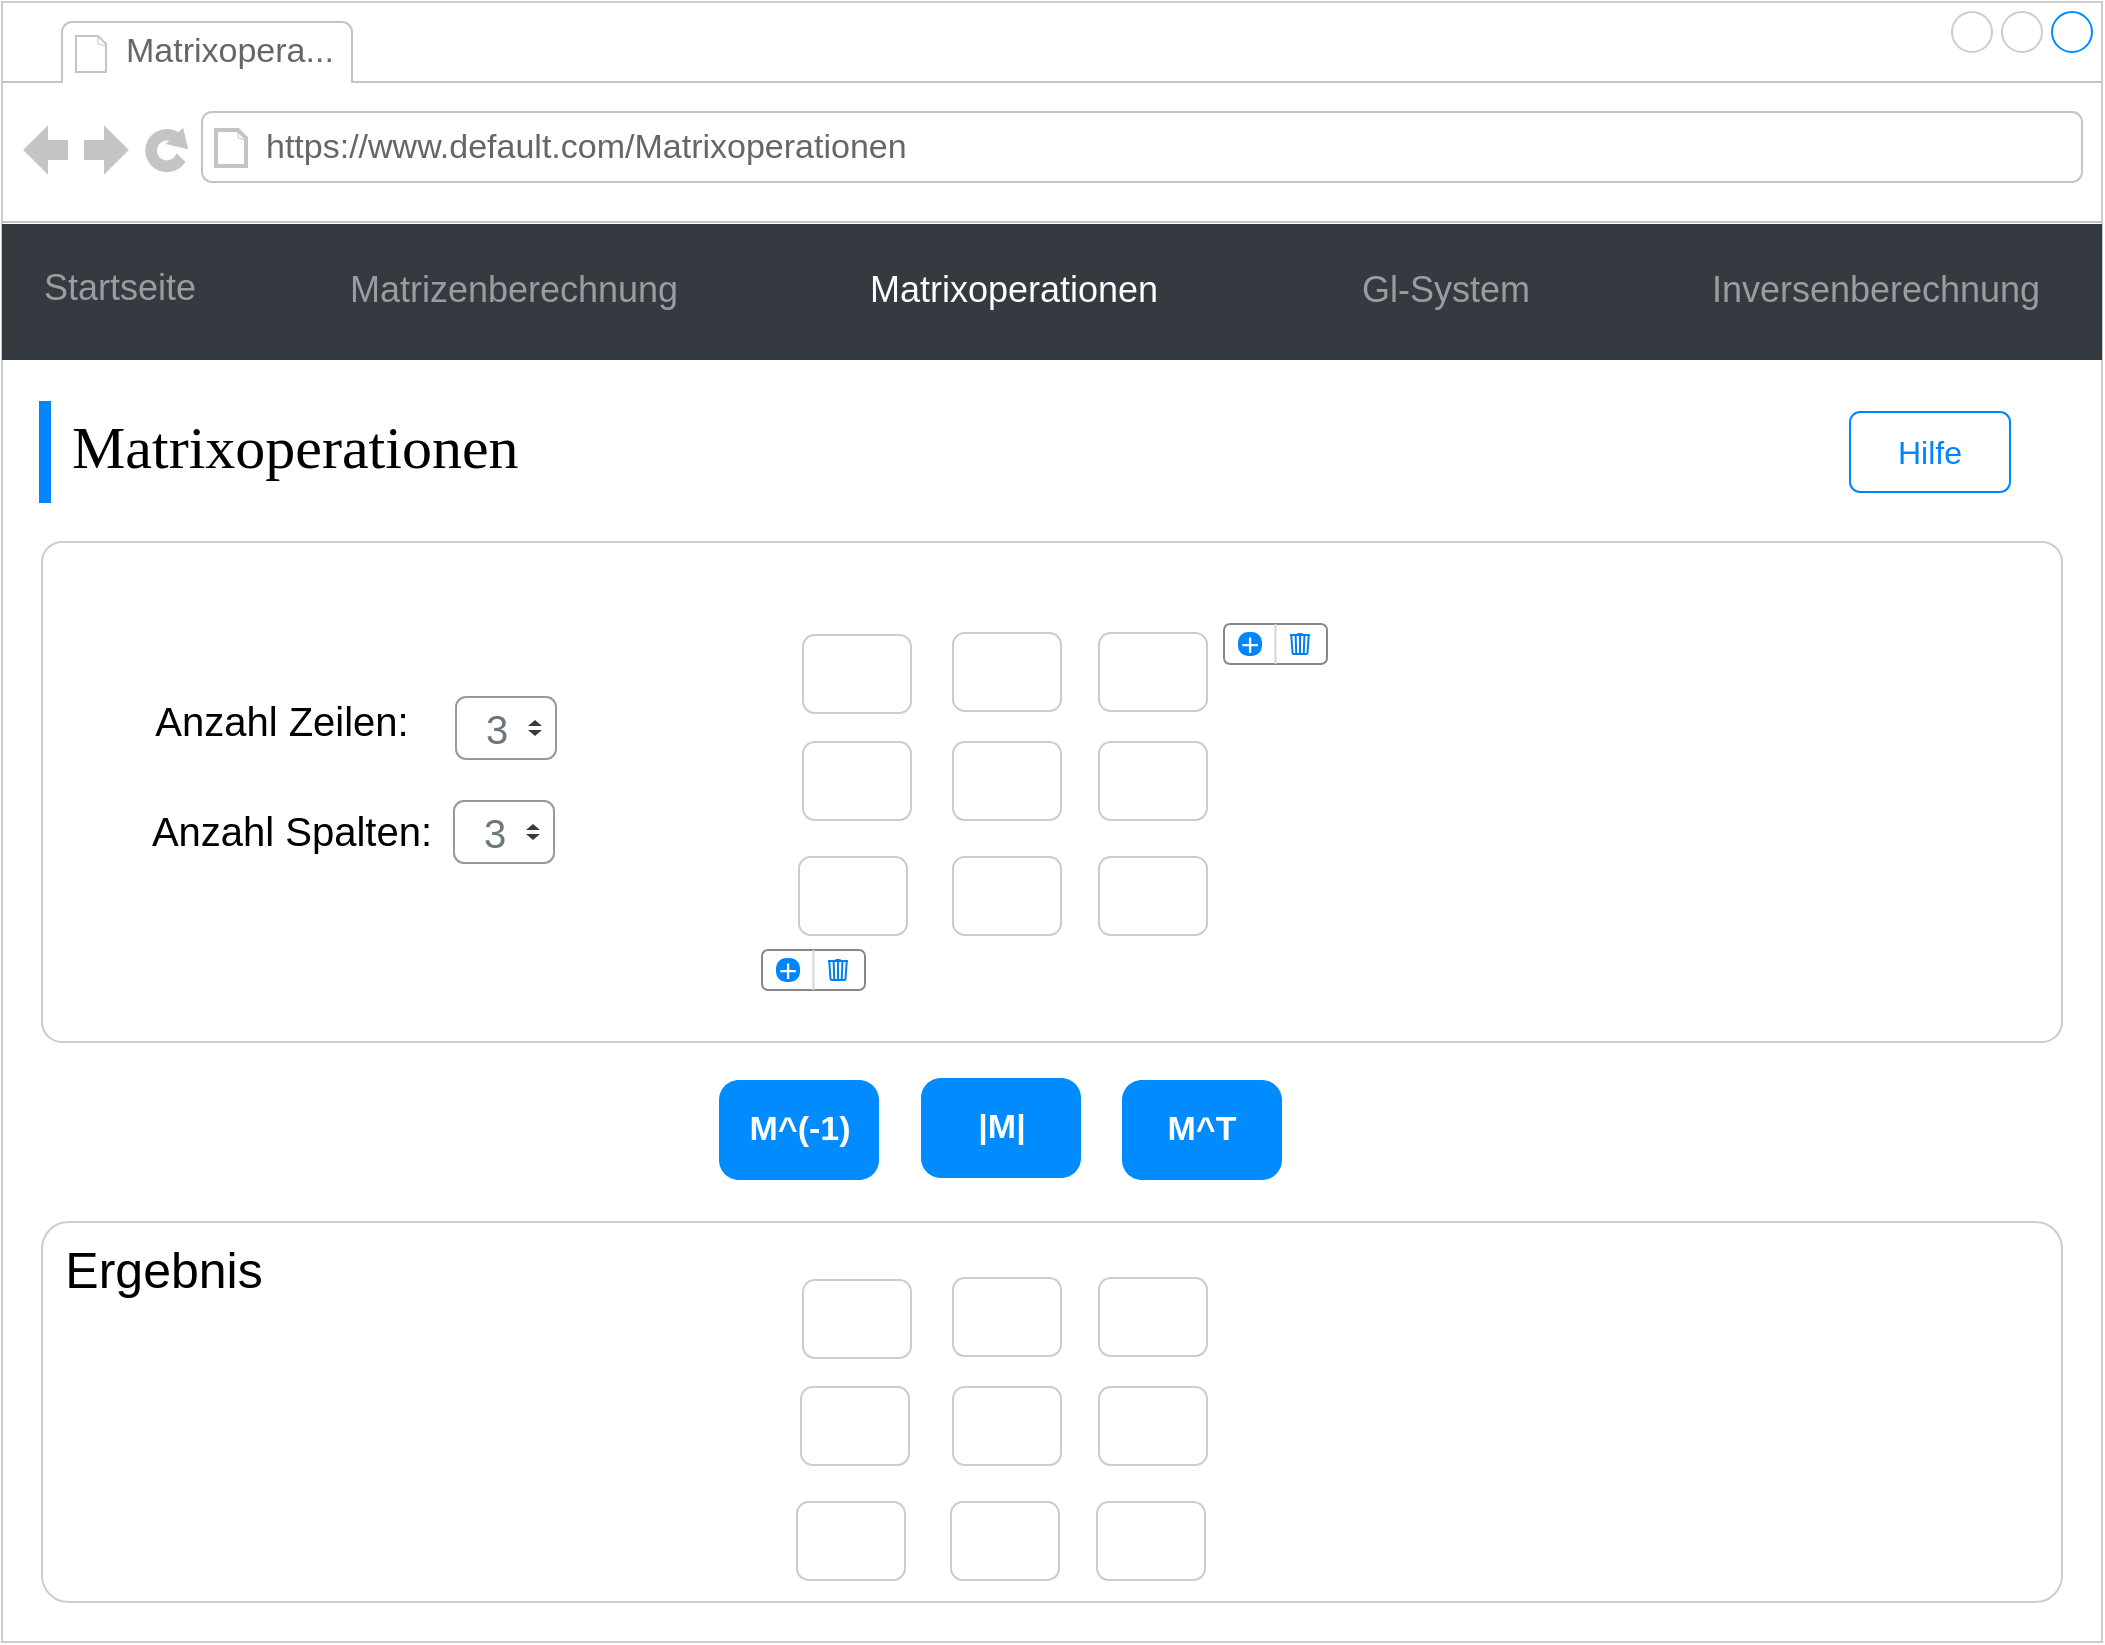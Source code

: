 <mxfile version="20.8.13" type="device"><diagram name="Page-1" id="2cc2dc42-3aac-f2a9-1cec-7a8b7cbee084"><mxGraphModel dx="1647" dy="868" grid="1" gridSize="10" guides="1" tooltips="1" connect="1" arrows="1" fold="1" page="1" pageScale="1" pageWidth="1100" pageHeight="850" background="#ffffff" math="0" shadow="0"><root><mxCell id="0"/><mxCell id="1" parent="0"/><mxCell id="7026571954dc6520-1" value="" style="strokeWidth=1;shadow=0;dashed=0;align=center;html=1;shape=mxgraph.mockup.containers.browserWindow;rSize=0;strokeColor=#CCCCCC;mainText=,;recursiveResize=0;rounded=0;labelBackgroundColor=none;fontFamily=Verdana;fontSize=12" parent="1" vertex="1"><mxGeometry x="30" y="20" width="1050" height="820" as="geometry"/></mxCell><mxCell id="ViKORoKvHGICdf4TBuKY-2" value="" style="rounded=1;whiteSpace=wrap;html=1;fillColor=none;strokeColor=#CCCCCC;arcSize=4;" parent="7026571954dc6520-1" vertex="1"><mxGeometry x="20" y="270" width="1010" height="250" as="geometry"/></mxCell><mxCell id="7026571954dc6520-2" value="Matrixopera..." style="strokeWidth=1;shadow=0;dashed=0;align=center;html=1;shape=mxgraph.mockup.containers.anchor;fontSize=17;fontColor=#666666;align=left;" parent="7026571954dc6520-1" vertex="1"><mxGeometry x="60" y="12" width="110" height="26" as="geometry"/></mxCell><mxCell id="7026571954dc6520-3" value="https://www.default.com/Matrixoperationen" style="strokeWidth=1;shadow=0;dashed=0;align=center;html=1;shape=mxgraph.mockup.containers.anchor;rSize=0;fontSize=17;fontColor=#666666;align=left;" parent="7026571954dc6520-1" vertex="1"><mxGeometry x="130" y="60" width="250" height="26" as="geometry"/></mxCell><mxCell id="7026571954dc6520-4" value="Matrixoperationen" style="text;html=1;points=[];align=left;verticalAlign=top;spacingTop=-4;fontSize=30;fontFamily=Verdana" parent="7026571954dc6520-1" vertex="1"><mxGeometry x="33" y="202" width="340" height="50" as="geometry"/></mxCell><mxCell id="u1SDwWlPGdA-2MWF5yvj-13" value="&lt;font style=&quot;font-size: 20px;&quot;&gt;3&lt;/font&gt;" style="html=1;shadow=0;dashed=0;shape=mxgraph.bootstrap.rrect;rSize=5;fillColor=#ffffff;strokeColor=#999999;align=left;spacing=15;fontSize=14;fontColor=#6C767D;" parent="7026571954dc6520-1" vertex="1"><mxGeometry x="227" y="347.5" width="50" height="31" as="geometry"/></mxCell><mxCell id="u1SDwWlPGdA-2MWF5yvj-14" value="" style="shape=triangle;direction=south;fillColor=#343A40;strokeColor=none;perimeter=none;sketch=0;" parent="u1SDwWlPGdA-2MWF5yvj-13" vertex="1"><mxGeometry x="1" y="0.5" width="7" height="3" relative="1" as="geometry"><mxPoint x="-14" y="1" as="offset"/></mxGeometry></mxCell><mxCell id="u1SDwWlPGdA-2MWF5yvj-15" value="" style="shape=triangle;direction=north;fillColor=#343A40;strokeColor=none;perimeter=none;sketch=0;" parent="u1SDwWlPGdA-2MWF5yvj-13" vertex="1"><mxGeometry x="1" y="0.5" width="7" height="3" relative="1" as="geometry"><mxPoint x="-14" y="-4" as="offset"/></mxGeometry></mxCell><mxCell id="u1SDwWlPGdA-2MWF5yvj-22" value="&lt;font style=&quot;font-size: 20px;&quot;&gt;Anzahl Zeilen:&lt;/font&gt;" style="text;html=1;strokeColor=none;fillColor=none;align=center;verticalAlign=middle;whiteSpace=wrap;rounded=0;fontSize=17;" parent="7026571954dc6520-1" vertex="1"><mxGeometry x="70" y="345" width="140" height="30" as="geometry"/></mxCell><mxCell id="u1SDwWlPGdA-2MWF5yvj-25" value="&lt;font style=&quot;font-size: 20px;&quot;&gt;Anzahl Spalten:&lt;/font&gt;" style="text;html=1;strokeColor=none;fillColor=none;align=center;verticalAlign=middle;whiteSpace=wrap;rounded=0;fontSize=17;" parent="7026571954dc6520-1" vertex="1"><mxGeometry x="70" y="399.5" width="150" height="30" as="geometry"/></mxCell><mxCell id="u1SDwWlPGdA-2MWF5yvj-29" value="" style="rounded=1;whiteSpace=wrap;html=1;strokeColor=#CCCCCC;fontSize=20;" parent="7026571954dc6520-1" vertex="1"><mxGeometry x="400.5" y="316.5" width="54" height="39" as="geometry"/></mxCell><mxCell id="u1SDwWlPGdA-2MWF5yvj-151" value="M^(-1)" style="strokeWidth=1;shadow=0;dashed=0;align=center;html=1;shape=mxgraph.mockup.buttons.button;strokeColor=none;fontColor=#ffffff;mainText=;buttonStyle=round;fontSize=17;fontStyle=1;fillColor=#008cff;whiteSpace=wrap;" parent="7026571954dc6520-1" vertex="1"><mxGeometry x="358.5" y="539" width="80" height="50" as="geometry"/></mxCell><mxCell id="u1SDwWlPGdA-2MWF5yvj-153" value="M^T" style="strokeWidth=1;shadow=0;dashed=0;align=center;html=1;shape=mxgraph.mockup.buttons.button;strokeColor=none;fontColor=#ffffff;mainText=;buttonStyle=round;fontSize=17;fontStyle=1;fillColor=#008cff;whiteSpace=wrap;" parent="7026571954dc6520-1" vertex="1"><mxGeometry x="560" y="539" width="80" height="50" as="geometry"/></mxCell><mxCell id="u1SDwWlPGdA-2MWF5yvj-152" value="|M|" style="strokeWidth=1;shadow=0;dashed=0;align=center;html=1;shape=mxgraph.mockup.buttons.button;strokeColor=none;fontColor=#ffffff;mainText=;buttonStyle=round;fontSize=17;fontStyle=1;fillColor=#008cff;whiteSpace=wrap;" parent="7026571954dc6520-1" vertex="1"><mxGeometry x="459.5" y="538" width="80" height="50" as="geometry"/></mxCell><mxCell id="u1SDwWlPGdA-2MWF5yvj-155" value="" style="rounded=1;whiteSpace=wrap;html=1;strokeColor=#CCCCCC;fontSize=20;" parent="7026571954dc6520-1" vertex="1"><mxGeometry x="398.5" y="427.5" width="54" height="39" as="geometry"/></mxCell><mxCell id="u1SDwWlPGdA-2MWF5yvj-154" value="" style="rounded=1;whiteSpace=wrap;html=1;strokeColor=#CCCCCC;fontSize=20;" parent="7026571954dc6520-1" vertex="1"><mxGeometry x="400.5" y="370" width="54" height="39" as="geometry"/></mxCell><mxCell id="u1SDwWlPGdA-2MWF5yvj-161" value="" style="rounded=1;whiteSpace=wrap;html=1;strokeColor=#CCCCCC;fontSize=20;" parent="7026571954dc6520-1" vertex="1"><mxGeometry x="475.5" y="315.5" width="54" height="39" as="geometry"/></mxCell><mxCell id="u1SDwWlPGdA-2MWF5yvj-160" value="" style="rounded=1;whiteSpace=wrap;html=1;strokeColor=#CCCCCC;fontSize=20;" parent="7026571954dc6520-1" vertex="1"><mxGeometry x="548.5" y="315.5" width="54" height="39" as="geometry"/></mxCell><mxCell id="u1SDwWlPGdA-2MWF5yvj-159" value="" style="rounded=1;whiteSpace=wrap;html=1;strokeColor=#CCCCCC;fontSize=20;" parent="7026571954dc6520-1" vertex="1"><mxGeometry x="475.5" y="370" width="54" height="39" as="geometry"/></mxCell><mxCell id="u1SDwWlPGdA-2MWF5yvj-158" value="" style="rounded=1;whiteSpace=wrap;html=1;strokeColor=#CCCCCC;fontSize=20;" parent="7026571954dc6520-1" vertex="1"><mxGeometry x="548.5" y="370" width="54" height="39" as="geometry"/></mxCell><mxCell id="u1SDwWlPGdA-2MWF5yvj-157" value="" style="rounded=1;whiteSpace=wrap;html=1;strokeColor=#CCCCCC;fontSize=20;" parent="7026571954dc6520-1" vertex="1"><mxGeometry x="548.5" y="427.5" width="54" height="39" as="geometry"/></mxCell><mxCell id="u1SDwWlPGdA-2MWF5yvj-156" value="" style="rounded=1;whiteSpace=wrap;html=1;strokeColor=#CCCCCC;fontSize=20;" parent="7026571954dc6520-1" vertex="1"><mxGeometry x="475.5" y="427.5" width="54" height="39" as="geometry"/></mxCell><mxCell id="u1SDwWlPGdA-2MWF5yvj-163" value="" style="rounded=1;whiteSpace=wrap;html=1;strokeColor=#CCCCCC;fontSize=20;" parent="7026571954dc6520-1" vertex="1"><mxGeometry x="397.5" y="750" width="54" height="39" as="geometry"/></mxCell><mxCell id="u1SDwWlPGdA-2MWF5yvj-164" value="" style="rounded=1;whiteSpace=wrap;html=1;strokeColor=#CCCCCC;fontSize=20;" parent="7026571954dc6520-1" vertex="1"><mxGeometry x="399.5" y="692.5" width="54" height="39" as="geometry"/></mxCell><mxCell id="u1SDwWlPGdA-2MWF5yvj-169" value="" style="rounded=1;whiteSpace=wrap;html=1;strokeColor=#CCCCCC;fontSize=20;" parent="7026571954dc6520-1" vertex="1"><mxGeometry x="547.5" y="750" width="54" height="39" as="geometry"/></mxCell><mxCell id="u1SDwWlPGdA-2MWF5yvj-170" value="" style="rounded=1;whiteSpace=wrap;html=1;strokeColor=#CCCCCC;fontSize=20;" parent="7026571954dc6520-1" vertex="1"><mxGeometry x="474.5" y="750" width="54" height="39" as="geometry"/></mxCell><mxCell id="u1SDwWlPGdA-2MWF5yvj-171" value="" style="rounded=1;whiteSpace=wrap;html=1;strokeColor=#CCCCCC;fontSize=20;" parent="7026571954dc6520-1" vertex="1"><mxGeometry x="400.5" y="639" width="54" height="39" as="geometry"/></mxCell><mxCell id="u1SDwWlPGdA-2MWF5yvj-172" value="" style="rounded=1;whiteSpace=wrap;html=1;strokeColor=#CCCCCC;fontSize=20;" parent="7026571954dc6520-1" vertex="1"><mxGeometry x="475.5" y="638" width="54" height="39" as="geometry"/></mxCell><mxCell id="u1SDwWlPGdA-2MWF5yvj-173" value="" style="rounded=1;whiteSpace=wrap;html=1;strokeColor=#CCCCCC;fontSize=20;" parent="7026571954dc6520-1" vertex="1"><mxGeometry x="548.5" y="638" width="54" height="39" as="geometry"/></mxCell><mxCell id="u1SDwWlPGdA-2MWF5yvj-174" value="" style="rounded=1;whiteSpace=wrap;html=1;strokeColor=#CCCCCC;fontSize=20;" parent="7026571954dc6520-1" vertex="1"><mxGeometry x="548.5" y="692.5" width="54" height="39" as="geometry"/></mxCell><mxCell id="u1SDwWlPGdA-2MWF5yvj-175" value="" style="rounded=1;whiteSpace=wrap;html=1;strokeColor=#CCCCCC;fontSize=20;" parent="7026571954dc6520-1" vertex="1"><mxGeometry x="475.5" y="692.5" width="54" height="39" as="geometry"/></mxCell><mxCell id="ViKORoKvHGICdf4TBuKY-4" value="&lt;font style=&quot;font-size: 25px;&quot;&gt;Ergebnis&lt;/font&gt;" style="text;html=1;strokeColor=none;fillColor=none;align=center;verticalAlign=middle;whiteSpace=wrap;rounded=0;" parent="7026571954dc6520-1" vertex="1"><mxGeometry x="51" y="618" width="60" height="30" as="geometry"/></mxCell><mxCell id="ViKORoKvHGICdf4TBuKY-1" value="" style="rounded=1;whiteSpace=wrap;html=1;fillColor=none;strokeColor=#CCCCCC;arcSize=7;" parent="7026571954dc6520-1" vertex="1"><mxGeometry x="20" y="610" width="1010" height="190" as="geometry"/></mxCell><mxCell id="0nXkgcBoN59-Lg-Yo6xu-1" value="" style="rounded=1;whiteSpace=wrap;html=1;strokeColor=#878787;" parent="7026571954dc6520-1" vertex="1"><mxGeometry x="380" y="474" width="51.5" height="20" as="geometry"/></mxCell><mxCell id="0nXkgcBoN59-Lg-Yo6xu-3" value="" style="html=1;verticalLabelPosition=bottom;align=center;labelBackgroundColor=#ffffff;verticalAlign=top;strokeWidth=1;strokeColor=#0080F0;shadow=0;dashed=0;shape=mxgraph.ios7.icons.trashcan;" parent="7026571954dc6520-1" vertex="1"><mxGeometry x="413" y="479" width="10" height="10" as="geometry"/></mxCell><mxCell id="0nXkgcBoN59-Lg-Yo6xu-2" value="" style="endArrow=none;html=1;rounded=0;strokeColor=#D4D4D4;exitX=0.5;exitY=0;exitDx=0;exitDy=0;entryX=0.5;entryY=1;entryDx=0;entryDy=0;" parent="7026571954dc6520-1" source="0nXkgcBoN59-Lg-Yo6xu-1" target="0nXkgcBoN59-Lg-Yo6xu-1" edge="1"><mxGeometry width="50" height="50" relative="1" as="geometry"><mxPoint x="519" y="450" as="sourcePoint"/><mxPoint x="569" y="400" as="targetPoint"/></mxGeometry></mxCell><mxCell id="u1SDwWlPGdA-2MWF5yvj-150" value="&amp;nbsp;+&amp;nbsp;" style="html=1;shadow=0;dashed=0;shape=mxgraph.bootstrap.rrect;rSize=5;strokeColor=none;strokeWidth=1;fillColor=#0085FC;fontColor=#FFFFFF;whiteSpace=wrap;align=center;verticalAlign=middle;spacingLeft=0;fontStyle=0;fontSize=16;spacing=5;rotation=0;labelPosition=center;verticalLabelPosition=middle;" parent="7026571954dc6520-1" vertex="1"><mxGeometry x="387" y="478" width="12" height="12" as="geometry"/></mxCell><mxCell id="gUEZn38MmWSUfHERNCk1-1" value="" style="rounded=0;whiteSpace=wrap;html=1;strokeColor=#0085FC;fontSize=14;fontColor=#0085FC;fillColor=#0085FC;" parent="1" vertex="1"><mxGeometry x="49" y="220" width="5" height="50" as="geometry"/></mxCell><mxCell id="u1SDwWlPGdA-2MWF5yvj-26" value="&lt;font style=&quot;font-size: 20px;&quot;&gt;3&lt;/font&gt;" style="html=1;shadow=0;dashed=0;shape=mxgraph.bootstrap.rrect;rSize=5;fillColor=#ffffff;strokeColor=#999999;align=left;spacing=15;fontSize=14;fontColor=#6C767D;" parent="1" vertex="1"><mxGeometry x="256" y="419.5" width="50" height="31" as="geometry"/></mxCell><mxCell id="u1SDwWlPGdA-2MWF5yvj-27" value="" style="shape=triangle;direction=south;fillColor=#343A40;strokeColor=none;perimeter=none;sketch=0;" parent="u1SDwWlPGdA-2MWF5yvj-26" vertex="1"><mxGeometry x="1" y="0.5" width="7" height="3" relative="1" as="geometry"><mxPoint x="-14" y="1" as="offset"/></mxGeometry></mxCell><mxCell id="u1SDwWlPGdA-2MWF5yvj-28" value="" style="shape=triangle;direction=north;fillColor=#343A40;strokeColor=none;perimeter=none;sketch=0;" parent="u1SDwWlPGdA-2MWF5yvj-26" vertex="1"><mxGeometry x="1" y="0.5" width="7" height="3" relative="1" as="geometry"><mxPoint x="-14" y="-4" as="offset"/></mxGeometry></mxCell><mxCell id="u1SDwWlPGdA-2MWF5yvj-142" value="&lt;font color=&quot;#0085fc&quot;&gt;Hilfe&lt;/font&gt;" style="html=1;shadow=0;dashed=0;shape=mxgraph.bootstrap.rrect;rSize=5;strokeColor=#0085FC;strokeWidth=1;fillColor=none;fontColor=#1CA5B8;whiteSpace=wrap;align=center;verticalAlign=middle;spacingLeft=0;fontStyle=0;fontSize=16;spacing=5;" parent="1" vertex="1"><mxGeometry x="954" y="225" width="80" height="40" as="geometry"/></mxCell><mxCell id="wi2vpYIygmhs0RI9LE4u-13" value="" style="html=1;shadow=0;dashed=0;fillColor=#343A40;strokeColor=none;fontSize=18;fontColor=#ffffff;align=left;spacing=15;" parent="1" vertex="1"><mxGeometry x="30" y="131" width="1050" height="68" as="geometry"/></mxCell><mxCell id="wi2vpYIygmhs0RI9LE4u-14" value="Startseite" style="fillColor=none;strokeColor=none;fontSize=18;fontColor=#9A9DA0;align=center;" parent="wi2vpYIygmhs0RI9LE4u-13" vertex="1"><mxGeometry width="70" height="40" relative="1" as="geometry"><mxPoint x="24" y="10" as="offset"/></mxGeometry></mxCell><mxCell id="wi2vpYIygmhs0RI9LE4u-15" value="Matrizenberechnung" style="fillColor=none;strokeColor=none;fontSize=18;fontColor=#9A9DA0;align=center;" parent="wi2vpYIygmhs0RI9LE4u-13" vertex="1"><mxGeometry width="70" height="40" relative="1" as="geometry"><mxPoint x="221" y="11" as="offset"/></mxGeometry></mxCell><mxCell id="wi2vpYIygmhs0RI9LE4u-16" value="Matrixoperationen" style="fillColor=none;strokeColor=none;fontSize=18;fontColor=#FFFFFF;align=center;spacingRight=0;" parent="wi2vpYIygmhs0RI9LE4u-13" vertex="1"><mxGeometry width="80" height="40" relative="1" as="geometry"><mxPoint x="466" y="11" as="offset"/></mxGeometry></mxCell><mxCell id="wi2vpYIygmhs0RI9LE4u-17" value="Gl-System" style="fillColor=none;strokeColor=none;fontSize=18;fontColor=#9A9DA0;align=center;" parent="wi2vpYIygmhs0RI9LE4u-13" vertex="1"><mxGeometry width="80" height="40" relative="1" as="geometry"><mxPoint x="682" y="11" as="offset"/></mxGeometry></mxCell><mxCell id="wi2vpYIygmhs0RI9LE4u-18" value="Inversenberechnung" style="fillColor=none;strokeColor=none;fontSize=18;fontColor=#9A9DA0;align=center;" parent="wi2vpYIygmhs0RI9LE4u-13" vertex="1"><mxGeometry x="897" y="11" width="80" height="40" as="geometry"/></mxCell><mxCell id="0nXkgcBoN59-Lg-Yo6xu-12" value="" style="rounded=1;whiteSpace=wrap;html=1;strokeColor=#878787;" parent="1" vertex="1"><mxGeometry x="641" y="331" width="51.5" height="20" as="geometry"/></mxCell><mxCell id="0nXkgcBoN59-Lg-Yo6xu-13" value="" style="html=1;verticalLabelPosition=bottom;align=center;labelBackgroundColor=#ffffff;verticalAlign=top;strokeWidth=1;strokeColor=#0080F0;shadow=0;dashed=0;shape=mxgraph.ios7.icons.trashcan;" parent="1" vertex="1"><mxGeometry x="674" y="336" width="10" height="10" as="geometry"/></mxCell><mxCell id="0nXkgcBoN59-Lg-Yo6xu-14" value="" style="endArrow=none;html=1;rounded=0;strokeColor=#D4D4D4;exitX=0.5;exitY=0;exitDx=0;exitDy=0;entryX=0.5;entryY=1;entryDx=0;entryDy=0;" parent="1" source="0nXkgcBoN59-Lg-Yo6xu-12" target="0nXkgcBoN59-Lg-Yo6xu-12" edge="1"><mxGeometry width="50" height="50" relative="1" as="geometry"><mxPoint x="750" y="287" as="sourcePoint"/><mxPoint x="800" y="237" as="targetPoint"/></mxGeometry></mxCell><mxCell id="0nXkgcBoN59-Lg-Yo6xu-15" value="&amp;nbsp;+&amp;nbsp;" style="html=1;shadow=0;dashed=0;shape=mxgraph.bootstrap.rrect;rSize=5;strokeColor=none;strokeWidth=1;fillColor=#0085FC;fontColor=#FFFFFF;whiteSpace=wrap;align=center;verticalAlign=middle;spacingLeft=0;fontStyle=0;fontSize=16;spacing=5;rotation=0;labelPosition=center;verticalLabelPosition=middle;" parent="1" vertex="1"><mxGeometry x="648" y="335" width="12" height="12" as="geometry"/></mxCell></root></mxGraphModel></diagram></mxfile>
